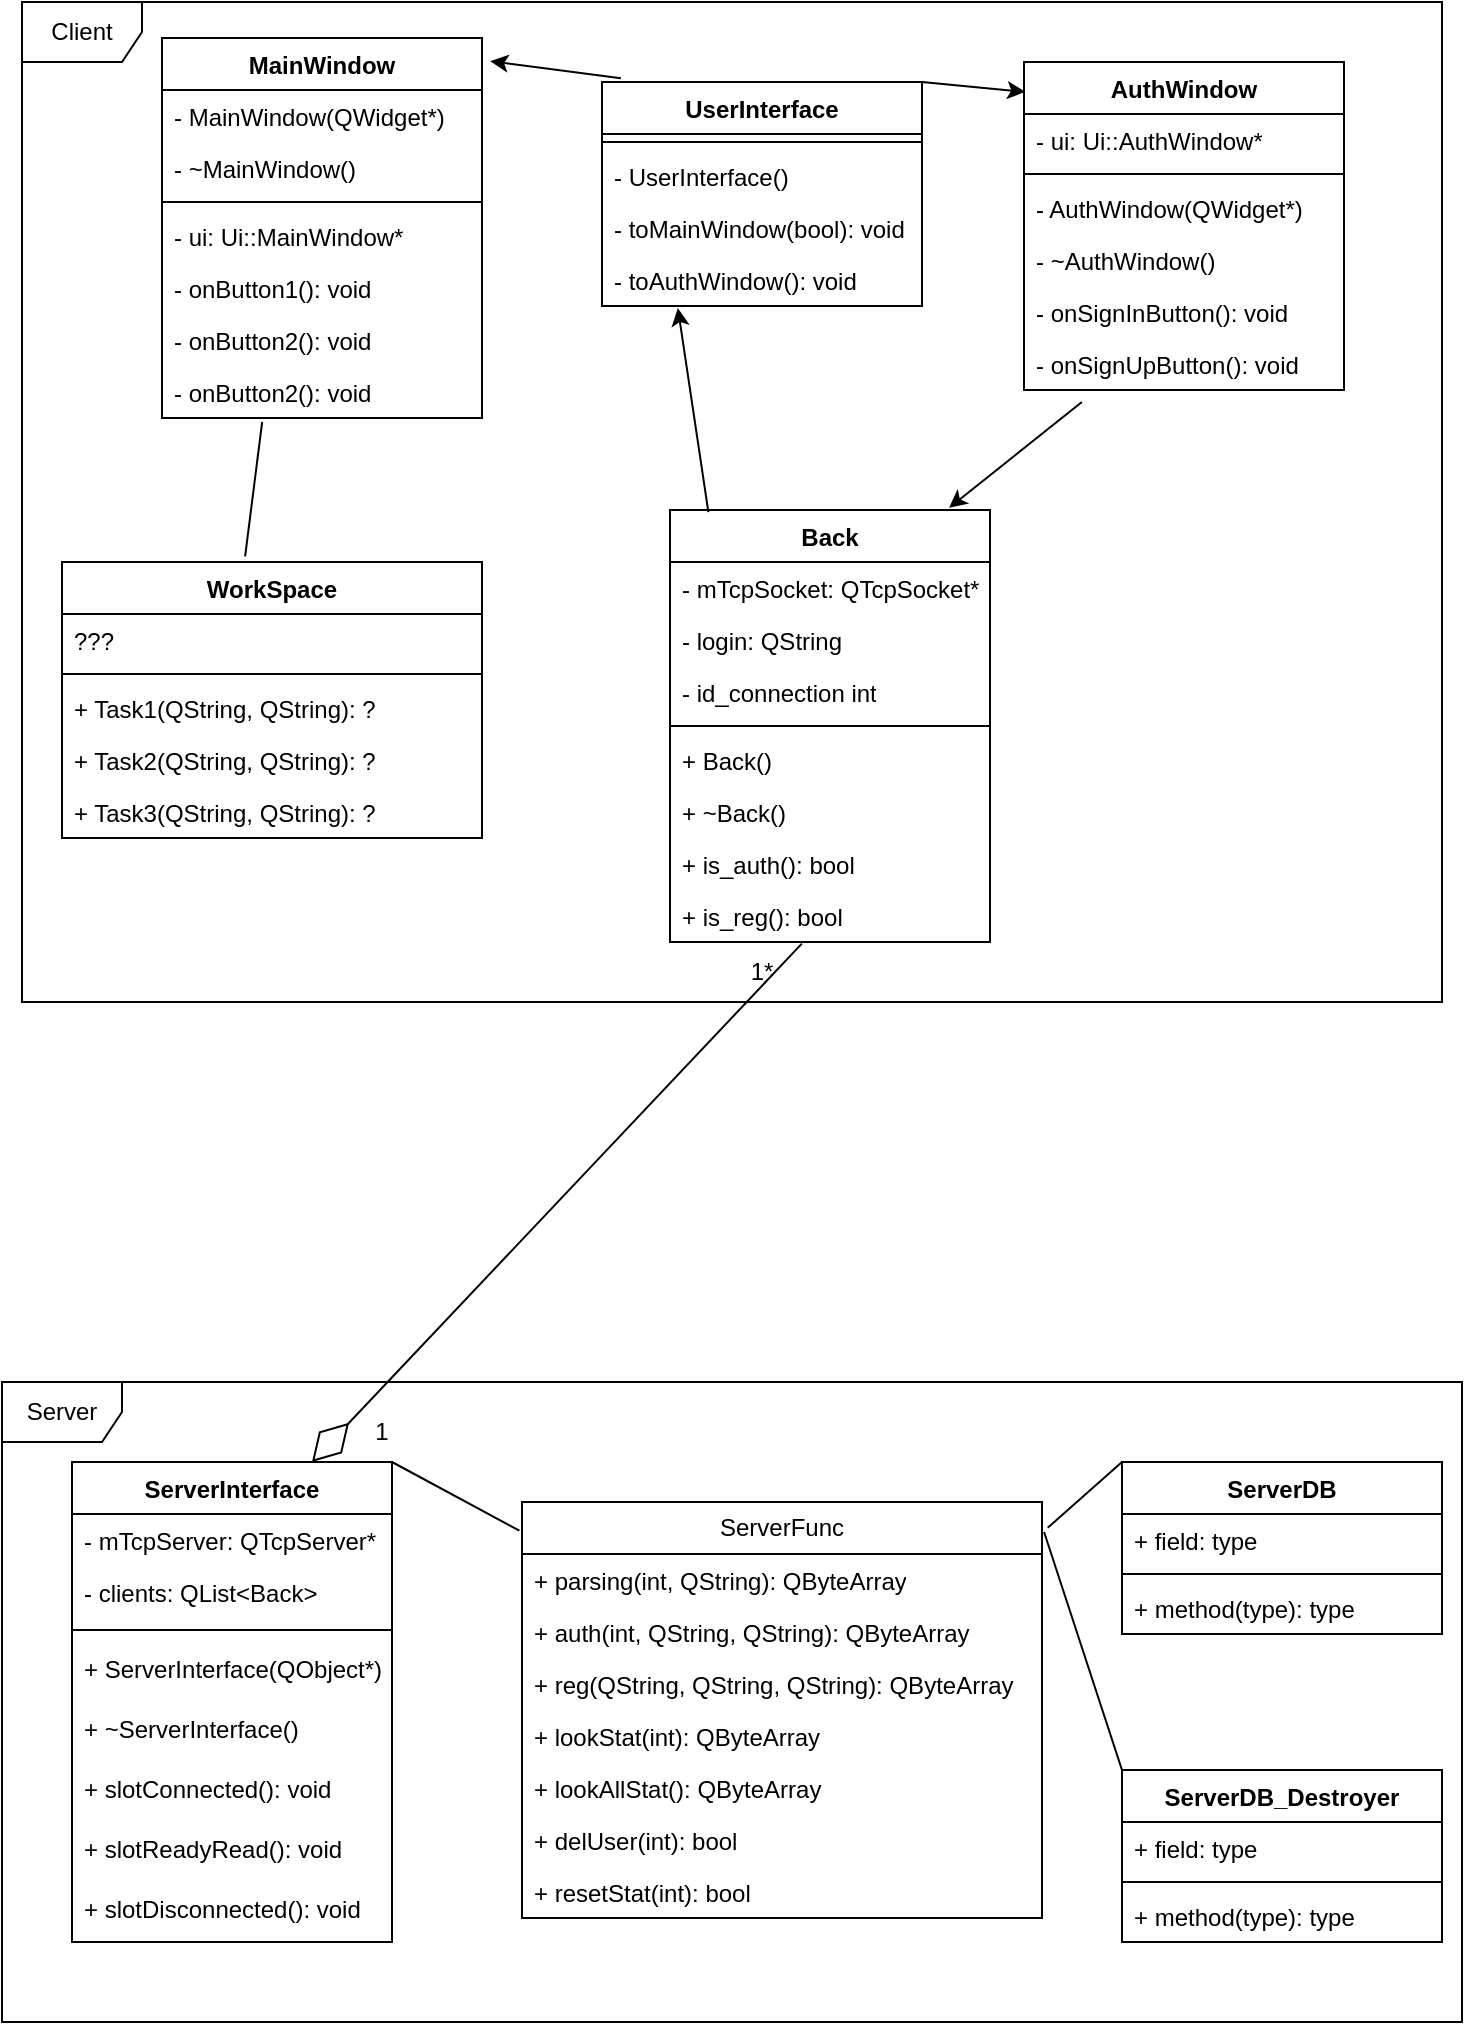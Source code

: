 <mxfile version="23.1.5" type="github">
  <diagram id="C5RBs43oDa-KdzZeNtuy" name="Page-1">
    <mxGraphModel dx="1000" dy="568" grid="1" gridSize="10" guides="1" tooltips="1" connect="1" arrows="1" fold="1" page="1" pageScale="1" pageWidth="827" pageHeight="1169" math="0" shadow="0">
      <root>
        <mxCell id="WIyWlLk6GJQsqaUBKTNV-0" />
        <mxCell id="WIyWlLk6GJQsqaUBKTNV-1" parent="WIyWlLk6GJQsqaUBKTNV-0" />
        <mxCell id="B2ChFGwlkZ_ZF7nDtzOT-5" value="Client" style="shape=umlFrame;whiteSpace=wrap;html=1;pointerEvents=0;" vertex="1" parent="WIyWlLk6GJQsqaUBKTNV-1">
          <mxGeometry x="90" y="10" width="710" height="500" as="geometry" />
        </mxCell>
        <mxCell id="B2ChFGwlkZ_ZF7nDtzOT-6" value="UserInterface" style="swimlane;fontStyle=1;align=center;verticalAlign=top;childLayout=stackLayout;horizontal=1;startSize=26;horizontalStack=0;resizeParent=1;resizeParentMax=0;resizeLast=0;collapsible=1;marginBottom=0;whiteSpace=wrap;html=1;" vertex="1" parent="WIyWlLk6GJQsqaUBKTNV-1">
          <mxGeometry x="380" y="50" width="160" height="112" as="geometry" />
        </mxCell>
        <mxCell id="B2ChFGwlkZ_ZF7nDtzOT-8" value="" style="line;strokeWidth=1;fillColor=none;align=left;verticalAlign=middle;spacingTop=-1;spacingLeft=3;spacingRight=3;rotatable=0;labelPosition=right;points=[];portConstraint=eastwest;strokeColor=inherit;" vertex="1" parent="B2ChFGwlkZ_ZF7nDtzOT-6">
          <mxGeometry y="26" width="160" height="8" as="geometry" />
        </mxCell>
        <mxCell id="B2ChFGwlkZ_ZF7nDtzOT-9" value="- UserInterface()" style="text;strokeColor=none;fillColor=none;align=left;verticalAlign=top;spacingLeft=4;spacingRight=4;overflow=hidden;rotatable=0;points=[[0,0.5],[1,0.5]];portConstraint=eastwest;whiteSpace=wrap;html=1;" vertex="1" parent="B2ChFGwlkZ_ZF7nDtzOT-6">
          <mxGeometry y="34" width="160" height="26" as="geometry" />
        </mxCell>
        <mxCell id="B2ChFGwlkZ_ZF7nDtzOT-70" value="- toMainWindow(bool): void" style="text;strokeColor=none;fillColor=none;align=left;verticalAlign=top;spacingLeft=4;spacingRight=4;overflow=hidden;rotatable=0;points=[[0,0.5],[1,0.5]];portConstraint=eastwest;whiteSpace=wrap;html=1;" vertex="1" parent="B2ChFGwlkZ_ZF7nDtzOT-6">
          <mxGeometry y="60" width="160" height="26" as="geometry" />
        </mxCell>
        <mxCell id="B2ChFGwlkZ_ZF7nDtzOT-71" value="- toAuthWindow(): void" style="text;strokeColor=none;fillColor=none;align=left;verticalAlign=top;spacingLeft=4;spacingRight=4;overflow=hidden;rotatable=0;points=[[0,0.5],[1,0.5]];portConstraint=eastwest;whiteSpace=wrap;html=1;" vertex="1" parent="B2ChFGwlkZ_ZF7nDtzOT-6">
          <mxGeometry y="86" width="160" height="26" as="geometry" />
        </mxCell>
        <mxCell id="B2ChFGwlkZ_ZF7nDtzOT-14" value="AuthWindow" style="swimlane;fontStyle=1;align=center;verticalAlign=top;childLayout=stackLayout;horizontal=1;startSize=26;horizontalStack=0;resizeParent=1;resizeParentMax=0;resizeLast=0;collapsible=1;marginBottom=0;whiteSpace=wrap;html=1;" vertex="1" parent="WIyWlLk6GJQsqaUBKTNV-1">
          <mxGeometry x="591" y="40" width="160" height="164" as="geometry" />
        </mxCell>
        <mxCell id="B2ChFGwlkZ_ZF7nDtzOT-17" value="- ui: Ui::AuthWindow*" style="text;strokeColor=none;fillColor=none;align=left;verticalAlign=top;spacingLeft=4;spacingRight=4;overflow=hidden;rotatable=0;points=[[0,0.5],[1,0.5]];portConstraint=eastwest;whiteSpace=wrap;html=1;" vertex="1" parent="B2ChFGwlkZ_ZF7nDtzOT-14">
          <mxGeometry y="26" width="160" height="26" as="geometry" />
        </mxCell>
        <mxCell id="B2ChFGwlkZ_ZF7nDtzOT-16" value="" style="line;strokeWidth=1;fillColor=none;align=left;verticalAlign=middle;spacingTop=-1;spacingLeft=3;spacingRight=3;rotatable=0;labelPosition=right;points=[];portConstraint=eastwest;strokeColor=inherit;" vertex="1" parent="B2ChFGwlkZ_ZF7nDtzOT-14">
          <mxGeometry y="52" width="160" height="8" as="geometry" />
        </mxCell>
        <mxCell id="B2ChFGwlkZ_ZF7nDtzOT-15" value="- AuthWindow(QWidget*)" style="text;strokeColor=none;fillColor=none;align=left;verticalAlign=top;spacingLeft=4;spacingRight=4;overflow=hidden;rotatable=0;points=[[0,0.5],[1,0.5]];portConstraint=eastwest;whiteSpace=wrap;html=1;" vertex="1" parent="B2ChFGwlkZ_ZF7nDtzOT-14">
          <mxGeometry y="60" width="160" height="26" as="geometry" />
        </mxCell>
        <mxCell id="B2ChFGwlkZ_ZF7nDtzOT-58" value="- ~AuthWindow()" style="text;strokeColor=none;fillColor=none;align=left;verticalAlign=top;spacingLeft=4;spacingRight=4;overflow=hidden;rotatable=0;points=[[0,0.5],[1,0.5]];portConstraint=eastwest;whiteSpace=wrap;html=1;" vertex="1" parent="B2ChFGwlkZ_ZF7nDtzOT-14">
          <mxGeometry y="86" width="160" height="26" as="geometry" />
        </mxCell>
        <mxCell id="B2ChFGwlkZ_ZF7nDtzOT-64" value="- onSignInButton(): void" style="text;strokeColor=none;fillColor=none;align=left;verticalAlign=top;spacingLeft=4;spacingRight=4;overflow=hidden;rotatable=0;points=[[0,0.5],[1,0.5]];portConstraint=eastwest;whiteSpace=wrap;html=1;" vertex="1" parent="B2ChFGwlkZ_ZF7nDtzOT-14">
          <mxGeometry y="112" width="160" height="26" as="geometry" />
        </mxCell>
        <mxCell id="B2ChFGwlkZ_ZF7nDtzOT-65" value="- onSignUpButton(): void" style="text;strokeColor=none;fillColor=none;align=left;verticalAlign=top;spacingLeft=4;spacingRight=4;overflow=hidden;rotatable=0;points=[[0,0.5],[1,0.5]];portConstraint=eastwest;whiteSpace=wrap;html=1;" vertex="1" parent="B2ChFGwlkZ_ZF7nDtzOT-14">
          <mxGeometry y="138" width="160" height="26" as="geometry" />
        </mxCell>
        <mxCell id="B2ChFGwlkZ_ZF7nDtzOT-18" value="Back" style="swimlane;fontStyle=1;align=center;verticalAlign=top;childLayout=stackLayout;horizontal=1;startSize=26;horizontalStack=0;resizeParent=1;resizeParentMax=0;resizeLast=0;collapsible=1;marginBottom=0;whiteSpace=wrap;html=1;" vertex="1" parent="WIyWlLk6GJQsqaUBKTNV-1">
          <mxGeometry x="414" y="264" width="160" height="216" as="geometry" />
        </mxCell>
        <mxCell id="B2ChFGwlkZ_ZF7nDtzOT-19" value="- mTcpSocket: QTcpSocket*" style="text;strokeColor=none;fillColor=none;align=left;verticalAlign=top;spacingLeft=4;spacingRight=4;overflow=hidden;rotatable=0;points=[[0,0.5],[1,0.5]];portConstraint=eastwest;whiteSpace=wrap;html=1;" vertex="1" parent="B2ChFGwlkZ_ZF7nDtzOT-18">
          <mxGeometry y="26" width="160" height="26" as="geometry" />
        </mxCell>
        <mxCell id="B2ChFGwlkZ_ZF7nDtzOT-72" value="- login: QString" style="text;strokeColor=none;fillColor=none;align=left;verticalAlign=top;spacingLeft=4;spacingRight=4;overflow=hidden;rotatable=0;points=[[0,0.5],[1,0.5]];portConstraint=eastwest;whiteSpace=wrap;html=1;" vertex="1" parent="B2ChFGwlkZ_ZF7nDtzOT-18">
          <mxGeometry y="52" width="160" height="26" as="geometry" />
        </mxCell>
        <mxCell id="B2ChFGwlkZ_ZF7nDtzOT-73" value="- id_connection int" style="text;strokeColor=none;fillColor=none;align=left;verticalAlign=top;spacingLeft=4;spacingRight=4;overflow=hidden;rotatable=0;points=[[0,0.5],[1,0.5]];portConstraint=eastwest;whiteSpace=wrap;html=1;" vertex="1" parent="B2ChFGwlkZ_ZF7nDtzOT-18">
          <mxGeometry y="78" width="160" height="26" as="geometry" />
        </mxCell>
        <mxCell id="B2ChFGwlkZ_ZF7nDtzOT-20" value="" style="line;strokeWidth=1;fillColor=none;align=left;verticalAlign=middle;spacingTop=-1;spacingLeft=3;spacingRight=3;rotatable=0;labelPosition=right;points=[];portConstraint=eastwest;strokeColor=inherit;" vertex="1" parent="B2ChFGwlkZ_ZF7nDtzOT-18">
          <mxGeometry y="104" width="160" height="8" as="geometry" />
        </mxCell>
        <mxCell id="B2ChFGwlkZ_ZF7nDtzOT-21" value="+ Back()" style="text;strokeColor=none;fillColor=none;align=left;verticalAlign=top;spacingLeft=4;spacingRight=4;overflow=hidden;rotatable=0;points=[[0,0.5],[1,0.5]];portConstraint=eastwest;whiteSpace=wrap;html=1;" vertex="1" parent="B2ChFGwlkZ_ZF7nDtzOT-18">
          <mxGeometry y="112" width="160" height="26" as="geometry" />
        </mxCell>
        <mxCell id="B2ChFGwlkZ_ZF7nDtzOT-74" value="+ ~Back()" style="text;strokeColor=none;fillColor=none;align=left;verticalAlign=top;spacingLeft=4;spacingRight=4;overflow=hidden;rotatable=0;points=[[0,0.5],[1,0.5]];portConstraint=eastwest;whiteSpace=wrap;html=1;" vertex="1" parent="B2ChFGwlkZ_ZF7nDtzOT-18">
          <mxGeometry y="138" width="160" height="26" as="geometry" />
        </mxCell>
        <mxCell id="B2ChFGwlkZ_ZF7nDtzOT-75" value="+ is_auth(): bool" style="text;strokeColor=none;fillColor=none;align=left;verticalAlign=top;spacingLeft=4;spacingRight=4;overflow=hidden;rotatable=0;points=[[0,0.5],[1,0.5]];portConstraint=eastwest;whiteSpace=wrap;html=1;" vertex="1" parent="B2ChFGwlkZ_ZF7nDtzOT-18">
          <mxGeometry y="164" width="160" height="26" as="geometry" />
        </mxCell>
        <mxCell id="B2ChFGwlkZ_ZF7nDtzOT-76" value="+ is_reg(): bool" style="text;strokeColor=none;fillColor=none;align=left;verticalAlign=top;spacingLeft=4;spacingRight=4;overflow=hidden;rotatable=0;points=[[0,0.5],[1,0.5]];portConstraint=eastwest;whiteSpace=wrap;html=1;" vertex="1" parent="B2ChFGwlkZ_ZF7nDtzOT-18">
          <mxGeometry y="190" width="160" height="26" as="geometry" />
        </mxCell>
        <mxCell id="B2ChFGwlkZ_ZF7nDtzOT-22" value="WorkSpace" style="swimlane;fontStyle=1;align=center;verticalAlign=top;childLayout=stackLayout;horizontal=1;startSize=26;horizontalStack=0;resizeParent=1;resizeParentMax=0;resizeLast=0;collapsible=1;marginBottom=0;whiteSpace=wrap;html=1;" vertex="1" parent="WIyWlLk6GJQsqaUBKTNV-1">
          <mxGeometry x="110" y="290" width="210" height="138" as="geometry" />
        </mxCell>
        <mxCell id="B2ChFGwlkZ_ZF7nDtzOT-23" value="???" style="text;strokeColor=none;fillColor=none;align=left;verticalAlign=top;spacingLeft=4;spacingRight=4;overflow=hidden;rotatable=0;points=[[0,0.5],[1,0.5]];portConstraint=eastwest;whiteSpace=wrap;html=1;" vertex="1" parent="B2ChFGwlkZ_ZF7nDtzOT-22">
          <mxGeometry y="26" width="210" height="26" as="geometry" />
        </mxCell>
        <mxCell id="B2ChFGwlkZ_ZF7nDtzOT-24" value="" style="line;strokeWidth=1;fillColor=none;align=left;verticalAlign=middle;spacingTop=-1;spacingLeft=3;spacingRight=3;rotatable=0;labelPosition=right;points=[];portConstraint=eastwest;strokeColor=inherit;" vertex="1" parent="B2ChFGwlkZ_ZF7nDtzOT-22">
          <mxGeometry y="52" width="210" height="8" as="geometry" />
        </mxCell>
        <mxCell id="B2ChFGwlkZ_ZF7nDtzOT-25" value="+ Task1(QString, QString): ?" style="text;strokeColor=none;fillColor=none;align=left;verticalAlign=top;spacingLeft=4;spacingRight=4;overflow=hidden;rotatable=0;points=[[0,0.5],[1,0.5]];portConstraint=eastwest;whiteSpace=wrap;html=1;" vertex="1" parent="B2ChFGwlkZ_ZF7nDtzOT-22">
          <mxGeometry y="60" width="210" height="26" as="geometry" />
        </mxCell>
        <mxCell id="B2ChFGwlkZ_ZF7nDtzOT-77" value="+ Task2(QString, QString): ?" style="text;strokeColor=none;fillColor=none;align=left;verticalAlign=top;spacingLeft=4;spacingRight=4;overflow=hidden;rotatable=0;points=[[0,0.5],[1,0.5]];portConstraint=eastwest;whiteSpace=wrap;html=1;" vertex="1" parent="B2ChFGwlkZ_ZF7nDtzOT-22">
          <mxGeometry y="86" width="210" height="26" as="geometry" />
        </mxCell>
        <mxCell id="B2ChFGwlkZ_ZF7nDtzOT-78" value="+ Task3(QString, QString): ?" style="text;strokeColor=none;fillColor=none;align=left;verticalAlign=top;spacingLeft=4;spacingRight=4;overflow=hidden;rotatable=0;points=[[0,0.5],[1,0.5]];portConstraint=eastwest;whiteSpace=wrap;html=1;" vertex="1" parent="B2ChFGwlkZ_ZF7nDtzOT-22">
          <mxGeometry y="112" width="210" height="26" as="geometry" />
        </mxCell>
        <mxCell id="B2ChFGwlkZ_ZF7nDtzOT-30" value="ServerInterface" style="swimlane;fontStyle=1;align=center;verticalAlign=top;childLayout=stackLayout;horizontal=1;startSize=26;horizontalStack=0;resizeParent=1;resizeParentMax=0;resizeLast=0;collapsible=1;marginBottom=0;whiteSpace=wrap;html=1;" vertex="1" parent="WIyWlLk6GJQsqaUBKTNV-1">
          <mxGeometry x="115" y="740" width="160" height="240" as="geometry" />
        </mxCell>
        <mxCell id="B2ChFGwlkZ_ZF7nDtzOT-31" value="- mTcpServer: QTcpServer*" style="text;strokeColor=none;fillColor=none;align=left;verticalAlign=top;spacingLeft=4;spacingRight=4;overflow=hidden;rotatable=0;points=[[0,0.5],[1,0.5]];portConstraint=eastwest;whiteSpace=wrap;html=1;" vertex="1" parent="B2ChFGwlkZ_ZF7nDtzOT-30">
          <mxGeometry y="26" width="160" height="26" as="geometry" />
        </mxCell>
        <mxCell id="B2ChFGwlkZ_ZF7nDtzOT-34" value="- clients: QList&amp;lt;Back&amp;gt;" style="text;strokeColor=none;fillColor=none;align=left;verticalAlign=top;spacingLeft=4;spacingRight=4;overflow=hidden;rotatable=0;points=[[0,0.5],[1,0.5]];portConstraint=eastwest;whiteSpace=wrap;html=1;" vertex="1" parent="B2ChFGwlkZ_ZF7nDtzOT-30">
          <mxGeometry y="52" width="160" height="26" as="geometry" />
        </mxCell>
        <mxCell id="B2ChFGwlkZ_ZF7nDtzOT-32" value="" style="line;strokeWidth=1;fillColor=none;align=left;verticalAlign=middle;spacingTop=-1;spacingLeft=3;spacingRight=3;rotatable=0;labelPosition=right;points=[];portConstraint=eastwest;strokeColor=inherit;" vertex="1" parent="B2ChFGwlkZ_ZF7nDtzOT-30">
          <mxGeometry y="78" width="160" height="12" as="geometry" />
        </mxCell>
        <mxCell id="B2ChFGwlkZ_ZF7nDtzOT-33" value="+ ServerInterface(QObject*)" style="text;strokeColor=none;fillColor=none;align=left;verticalAlign=top;spacingLeft=4;spacingRight=4;overflow=hidden;rotatable=0;points=[[0,0.5],[1,0.5]];portConstraint=eastwest;whiteSpace=wrap;html=1;" vertex="1" parent="B2ChFGwlkZ_ZF7nDtzOT-30">
          <mxGeometry y="90" width="160" height="30" as="geometry" />
        </mxCell>
        <mxCell id="B2ChFGwlkZ_ZF7nDtzOT-35" value="+ ~ServerInterface()" style="text;strokeColor=none;fillColor=none;align=left;verticalAlign=top;spacingLeft=4;spacingRight=4;overflow=hidden;rotatable=0;points=[[0,0.5],[1,0.5]];portConstraint=eastwest;whiteSpace=wrap;html=1;" vertex="1" parent="B2ChFGwlkZ_ZF7nDtzOT-30">
          <mxGeometry y="120" width="160" height="30" as="geometry" />
        </mxCell>
        <mxCell id="B2ChFGwlkZ_ZF7nDtzOT-36" value="+ slotConnected(): void" style="text;strokeColor=none;fillColor=none;align=left;verticalAlign=top;spacingLeft=4;spacingRight=4;overflow=hidden;rotatable=0;points=[[0,0.5],[1,0.5]];portConstraint=eastwest;whiteSpace=wrap;html=1;" vertex="1" parent="B2ChFGwlkZ_ZF7nDtzOT-30">
          <mxGeometry y="150" width="160" height="30" as="geometry" />
        </mxCell>
        <mxCell id="B2ChFGwlkZ_ZF7nDtzOT-38" value="+ slotReadyRead(): void" style="text;strokeColor=none;fillColor=none;align=left;verticalAlign=top;spacingLeft=4;spacingRight=4;overflow=hidden;rotatable=0;points=[[0,0.5],[1,0.5]];portConstraint=eastwest;whiteSpace=wrap;html=1;" vertex="1" parent="B2ChFGwlkZ_ZF7nDtzOT-30">
          <mxGeometry y="180" width="160" height="30" as="geometry" />
        </mxCell>
        <mxCell id="B2ChFGwlkZ_ZF7nDtzOT-39" value="+ slotDisconnected(): void" style="text;strokeColor=none;fillColor=none;align=left;verticalAlign=top;spacingLeft=4;spacingRight=4;overflow=hidden;rotatable=0;points=[[0,0.5],[1,0.5]];portConstraint=eastwest;whiteSpace=wrap;html=1;" vertex="1" parent="B2ChFGwlkZ_ZF7nDtzOT-30">
          <mxGeometry y="210" width="160" height="30" as="geometry" />
        </mxCell>
        <mxCell id="B2ChFGwlkZ_ZF7nDtzOT-40" value="ServerFunc" style="swimlane;fontStyle=0;childLayout=stackLayout;horizontal=1;startSize=26;fillColor=none;horizontalStack=0;resizeParent=1;resizeParentMax=0;resizeLast=0;collapsible=1;marginBottom=0;whiteSpace=wrap;html=1;" vertex="1" parent="WIyWlLk6GJQsqaUBKTNV-1">
          <mxGeometry x="340" y="760" width="260" height="208" as="geometry" />
        </mxCell>
        <mxCell id="B2ChFGwlkZ_ZF7nDtzOT-41" value="+ parsing(int, QString): QByteArray" style="text;strokeColor=none;fillColor=none;align=left;verticalAlign=top;spacingLeft=4;spacingRight=4;overflow=hidden;rotatable=0;points=[[0,0.5],[1,0.5]];portConstraint=eastwest;whiteSpace=wrap;html=1;" vertex="1" parent="B2ChFGwlkZ_ZF7nDtzOT-40">
          <mxGeometry y="26" width="260" height="26" as="geometry" />
        </mxCell>
        <mxCell id="B2ChFGwlkZ_ZF7nDtzOT-42" value="+ auth(int, QString, QString): QByteArray" style="text;strokeColor=none;fillColor=none;align=left;verticalAlign=top;spacingLeft=4;spacingRight=4;overflow=hidden;rotatable=0;points=[[0,0.5],[1,0.5]];portConstraint=eastwest;whiteSpace=wrap;html=1;" vertex="1" parent="B2ChFGwlkZ_ZF7nDtzOT-40">
          <mxGeometry y="52" width="260" height="26" as="geometry" />
        </mxCell>
        <mxCell id="B2ChFGwlkZ_ZF7nDtzOT-43" value="+ reg(QString, QString, QString): QByteArray" style="text;strokeColor=none;fillColor=none;align=left;verticalAlign=top;spacingLeft=4;spacingRight=4;overflow=hidden;rotatable=0;points=[[0,0.5],[1,0.5]];portConstraint=eastwest;whiteSpace=wrap;html=1;" vertex="1" parent="B2ChFGwlkZ_ZF7nDtzOT-40">
          <mxGeometry y="78" width="260" height="26" as="geometry" />
        </mxCell>
        <mxCell id="B2ChFGwlkZ_ZF7nDtzOT-44" value="+ lookStat(int): QByteArray" style="text;strokeColor=none;fillColor=none;align=left;verticalAlign=top;spacingLeft=4;spacingRight=4;overflow=hidden;rotatable=0;points=[[0,0.5],[1,0.5]];portConstraint=eastwest;whiteSpace=wrap;html=1;" vertex="1" parent="B2ChFGwlkZ_ZF7nDtzOT-40">
          <mxGeometry y="104" width="260" height="26" as="geometry" />
        </mxCell>
        <mxCell id="B2ChFGwlkZ_ZF7nDtzOT-45" value="+ lookAllStat(): QByteArray" style="text;strokeColor=none;fillColor=none;align=left;verticalAlign=top;spacingLeft=4;spacingRight=4;overflow=hidden;rotatable=0;points=[[0,0.5],[1,0.5]];portConstraint=eastwest;whiteSpace=wrap;html=1;" vertex="1" parent="B2ChFGwlkZ_ZF7nDtzOT-40">
          <mxGeometry y="130" width="260" height="26" as="geometry" />
        </mxCell>
        <mxCell id="B2ChFGwlkZ_ZF7nDtzOT-46" value="+ delUser(int): bool" style="text;strokeColor=none;fillColor=none;align=left;verticalAlign=top;spacingLeft=4;spacingRight=4;overflow=hidden;rotatable=0;points=[[0,0.5],[1,0.5]];portConstraint=eastwest;whiteSpace=wrap;html=1;" vertex="1" parent="B2ChFGwlkZ_ZF7nDtzOT-40">
          <mxGeometry y="156" width="260" height="26" as="geometry" />
        </mxCell>
        <mxCell id="B2ChFGwlkZ_ZF7nDtzOT-47" value="+ resetStat(int): bool" style="text;strokeColor=none;fillColor=none;align=left;verticalAlign=top;spacingLeft=4;spacingRight=4;overflow=hidden;rotatable=0;points=[[0,0.5],[1,0.5]];portConstraint=eastwest;whiteSpace=wrap;html=1;" vertex="1" parent="B2ChFGwlkZ_ZF7nDtzOT-40">
          <mxGeometry y="182" width="260" height="26" as="geometry" />
        </mxCell>
        <mxCell id="B2ChFGwlkZ_ZF7nDtzOT-48" value="ServerDB" style="swimlane;fontStyle=1;align=center;verticalAlign=top;childLayout=stackLayout;horizontal=1;startSize=26;horizontalStack=0;resizeParent=1;resizeParentMax=0;resizeLast=0;collapsible=1;marginBottom=0;whiteSpace=wrap;html=1;" vertex="1" parent="WIyWlLk6GJQsqaUBKTNV-1">
          <mxGeometry x="640" y="740" width="160" height="86" as="geometry" />
        </mxCell>
        <mxCell id="B2ChFGwlkZ_ZF7nDtzOT-49" value="+ field: type" style="text;strokeColor=none;fillColor=none;align=left;verticalAlign=top;spacingLeft=4;spacingRight=4;overflow=hidden;rotatable=0;points=[[0,0.5],[1,0.5]];portConstraint=eastwest;whiteSpace=wrap;html=1;" vertex="1" parent="B2ChFGwlkZ_ZF7nDtzOT-48">
          <mxGeometry y="26" width="160" height="26" as="geometry" />
        </mxCell>
        <mxCell id="B2ChFGwlkZ_ZF7nDtzOT-50" value="" style="line;strokeWidth=1;fillColor=none;align=left;verticalAlign=middle;spacingTop=-1;spacingLeft=3;spacingRight=3;rotatable=0;labelPosition=right;points=[];portConstraint=eastwest;strokeColor=inherit;" vertex="1" parent="B2ChFGwlkZ_ZF7nDtzOT-48">
          <mxGeometry y="52" width="160" height="8" as="geometry" />
        </mxCell>
        <mxCell id="B2ChFGwlkZ_ZF7nDtzOT-51" value="+ method(type): type" style="text;strokeColor=none;fillColor=none;align=left;verticalAlign=top;spacingLeft=4;spacingRight=4;overflow=hidden;rotatable=0;points=[[0,0.5],[1,0.5]];portConstraint=eastwest;whiteSpace=wrap;html=1;" vertex="1" parent="B2ChFGwlkZ_ZF7nDtzOT-48">
          <mxGeometry y="60" width="160" height="26" as="geometry" />
        </mxCell>
        <mxCell id="B2ChFGwlkZ_ZF7nDtzOT-52" value="ServerDB_Destroyer" style="swimlane;fontStyle=1;align=center;verticalAlign=top;childLayout=stackLayout;horizontal=1;startSize=26;horizontalStack=0;resizeParent=1;resizeParentMax=0;resizeLast=0;collapsible=1;marginBottom=0;whiteSpace=wrap;html=1;" vertex="1" parent="WIyWlLk6GJQsqaUBKTNV-1">
          <mxGeometry x="640" y="894" width="160" height="86" as="geometry" />
        </mxCell>
        <mxCell id="B2ChFGwlkZ_ZF7nDtzOT-53" value="+ field: type" style="text;strokeColor=none;fillColor=none;align=left;verticalAlign=top;spacingLeft=4;spacingRight=4;overflow=hidden;rotatable=0;points=[[0,0.5],[1,0.5]];portConstraint=eastwest;whiteSpace=wrap;html=1;" vertex="1" parent="B2ChFGwlkZ_ZF7nDtzOT-52">
          <mxGeometry y="26" width="160" height="26" as="geometry" />
        </mxCell>
        <mxCell id="B2ChFGwlkZ_ZF7nDtzOT-54" value="" style="line;strokeWidth=1;fillColor=none;align=left;verticalAlign=middle;spacingTop=-1;spacingLeft=3;spacingRight=3;rotatable=0;labelPosition=right;points=[];portConstraint=eastwest;strokeColor=inherit;" vertex="1" parent="B2ChFGwlkZ_ZF7nDtzOT-52">
          <mxGeometry y="52" width="160" height="8" as="geometry" />
        </mxCell>
        <mxCell id="B2ChFGwlkZ_ZF7nDtzOT-55" value="+ method(type): type" style="text;strokeColor=none;fillColor=none;align=left;verticalAlign=top;spacingLeft=4;spacingRight=4;overflow=hidden;rotatable=0;points=[[0,0.5],[1,0.5]];portConstraint=eastwest;whiteSpace=wrap;html=1;" vertex="1" parent="B2ChFGwlkZ_ZF7nDtzOT-52">
          <mxGeometry y="60" width="160" height="26" as="geometry" />
        </mxCell>
        <mxCell id="B2ChFGwlkZ_ZF7nDtzOT-57" value="Server" style="shape=umlFrame;whiteSpace=wrap;html=1;pointerEvents=0;" vertex="1" parent="WIyWlLk6GJQsqaUBKTNV-1">
          <mxGeometry x="80" y="700" width="730" height="320" as="geometry" />
        </mxCell>
        <mxCell id="B2ChFGwlkZ_ZF7nDtzOT-59" value="MainWindow" style="swimlane;fontStyle=1;align=center;verticalAlign=top;childLayout=stackLayout;horizontal=1;startSize=26;horizontalStack=0;resizeParent=1;resizeParentMax=0;resizeLast=0;collapsible=1;marginBottom=0;whiteSpace=wrap;html=1;" vertex="1" parent="WIyWlLk6GJQsqaUBKTNV-1">
          <mxGeometry x="160" y="28" width="160" height="190" as="geometry" />
        </mxCell>
        <mxCell id="B2ChFGwlkZ_ZF7nDtzOT-60" value="- MainWindow(QWidget*)" style="text;strokeColor=none;fillColor=none;align=left;verticalAlign=top;spacingLeft=4;spacingRight=4;overflow=hidden;rotatable=0;points=[[0,0.5],[1,0.5]];portConstraint=eastwest;whiteSpace=wrap;html=1;" vertex="1" parent="B2ChFGwlkZ_ZF7nDtzOT-59">
          <mxGeometry y="26" width="160" height="26" as="geometry" />
        </mxCell>
        <mxCell id="B2ChFGwlkZ_ZF7nDtzOT-61" value="- ~MainWindow()" style="text;strokeColor=none;fillColor=none;align=left;verticalAlign=top;spacingLeft=4;spacingRight=4;overflow=hidden;rotatable=0;points=[[0,0.5],[1,0.5]];portConstraint=eastwest;whiteSpace=wrap;html=1;" vertex="1" parent="B2ChFGwlkZ_ZF7nDtzOT-59">
          <mxGeometry y="52" width="160" height="26" as="geometry" />
        </mxCell>
        <mxCell id="B2ChFGwlkZ_ZF7nDtzOT-62" value="" style="line;strokeWidth=1;fillColor=none;align=left;verticalAlign=middle;spacingTop=-1;spacingLeft=3;spacingRight=3;rotatable=0;labelPosition=right;points=[];portConstraint=eastwest;strokeColor=inherit;" vertex="1" parent="B2ChFGwlkZ_ZF7nDtzOT-59">
          <mxGeometry y="78" width="160" height="8" as="geometry" />
        </mxCell>
        <mxCell id="B2ChFGwlkZ_ZF7nDtzOT-63" value="- ui: Ui::MainWindow*" style="text;strokeColor=none;fillColor=none;align=left;verticalAlign=top;spacingLeft=4;spacingRight=4;overflow=hidden;rotatable=0;points=[[0,0.5],[1,0.5]];portConstraint=eastwest;whiteSpace=wrap;html=1;" vertex="1" parent="B2ChFGwlkZ_ZF7nDtzOT-59">
          <mxGeometry y="86" width="160" height="26" as="geometry" />
        </mxCell>
        <mxCell id="B2ChFGwlkZ_ZF7nDtzOT-67" value="- onButton1(): void" style="text;strokeColor=none;fillColor=none;align=left;verticalAlign=top;spacingLeft=4;spacingRight=4;overflow=hidden;rotatable=0;points=[[0,0.5],[1,0.5]];portConstraint=eastwest;whiteSpace=wrap;html=1;" vertex="1" parent="B2ChFGwlkZ_ZF7nDtzOT-59">
          <mxGeometry y="112" width="160" height="26" as="geometry" />
        </mxCell>
        <mxCell id="B2ChFGwlkZ_ZF7nDtzOT-68" value="- onButton2(): void" style="text;strokeColor=none;fillColor=none;align=left;verticalAlign=top;spacingLeft=4;spacingRight=4;overflow=hidden;rotatable=0;points=[[0,0.5],[1,0.5]];portConstraint=eastwest;whiteSpace=wrap;html=1;" vertex="1" parent="B2ChFGwlkZ_ZF7nDtzOT-59">
          <mxGeometry y="138" width="160" height="26" as="geometry" />
        </mxCell>
        <mxCell id="B2ChFGwlkZ_ZF7nDtzOT-69" value="- onButton2(): void" style="text;strokeColor=none;fillColor=none;align=left;verticalAlign=top;spacingLeft=4;spacingRight=4;overflow=hidden;rotatable=0;points=[[0,0.5],[1,0.5]];portConstraint=eastwest;whiteSpace=wrap;html=1;" vertex="1" parent="B2ChFGwlkZ_ZF7nDtzOT-59">
          <mxGeometry y="164" width="160" height="26" as="geometry" />
        </mxCell>
        <mxCell id="B2ChFGwlkZ_ZF7nDtzOT-80" value="" style="endArrow=none;html=1;rounded=0;entryX=0;entryY=0;entryDx=0;entryDy=0;exitX=1.004;exitY=0.072;exitDx=0;exitDy=0;exitPerimeter=0;" edge="1" parent="WIyWlLk6GJQsqaUBKTNV-1" source="B2ChFGwlkZ_ZF7nDtzOT-40" target="B2ChFGwlkZ_ZF7nDtzOT-52">
          <mxGeometry width="50" height="50" relative="1" as="geometry">
            <mxPoint x="590" y="1040" as="sourcePoint" />
            <mxPoint x="640" y="990" as="targetPoint" />
          </mxGeometry>
        </mxCell>
        <mxCell id="B2ChFGwlkZ_ZF7nDtzOT-81" value="" style="endArrow=none;html=1;rounded=0;exitX=1.011;exitY=0.062;exitDx=0;exitDy=0;entryX=0;entryY=0;entryDx=0;entryDy=0;exitPerimeter=0;" edge="1" parent="WIyWlLk6GJQsqaUBKTNV-1" source="B2ChFGwlkZ_ZF7nDtzOT-40" target="B2ChFGwlkZ_ZF7nDtzOT-48">
          <mxGeometry width="50" height="50" relative="1" as="geometry">
            <mxPoint x="565" y="877" as="sourcePoint" />
            <mxPoint x="630" y="912" as="targetPoint" />
          </mxGeometry>
        </mxCell>
        <mxCell id="B2ChFGwlkZ_ZF7nDtzOT-82" value="" style="endArrow=none;html=1;rounded=0;exitX=1;exitY=0;exitDx=0;exitDy=0;entryX=-0.005;entryY=0.069;entryDx=0;entryDy=0;entryPerimeter=0;" edge="1" parent="WIyWlLk6GJQsqaUBKTNV-1" source="B2ChFGwlkZ_ZF7nDtzOT-30" target="B2ChFGwlkZ_ZF7nDtzOT-40">
          <mxGeometry width="50" height="50" relative="1" as="geometry">
            <mxPoint x="310" y="970" as="sourcePoint" />
            <mxPoint x="360" y="920" as="targetPoint" />
          </mxGeometry>
        </mxCell>
        <mxCell id="B2ChFGwlkZ_ZF7nDtzOT-83" value="" style="endArrow=diamondThin;endFill=0;endSize=24;html=1;rounded=0;entryX=0.75;entryY=0;entryDx=0;entryDy=0;exitX=0.412;exitY=1.032;exitDx=0;exitDy=0;exitPerimeter=0;" edge="1" parent="WIyWlLk6GJQsqaUBKTNV-1" source="B2ChFGwlkZ_ZF7nDtzOT-76" target="B2ChFGwlkZ_ZF7nDtzOT-30">
          <mxGeometry width="160" relative="1" as="geometry">
            <mxPoint x="300" y="580" as="sourcePoint" />
            <mxPoint x="460" y="580" as="targetPoint" />
          </mxGeometry>
        </mxCell>
        <mxCell id="B2ChFGwlkZ_ZF7nDtzOT-84" value="1" style="text;html=1;align=center;verticalAlign=middle;whiteSpace=wrap;rounded=0;" vertex="1" parent="WIyWlLk6GJQsqaUBKTNV-1">
          <mxGeometry x="240" y="710" width="60" height="30" as="geometry" />
        </mxCell>
        <mxCell id="B2ChFGwlkZ_ZF7nDtzOT-85" value="1*" style="text;html=1;align=center;verticalAlign=middle;whiteSpace=wrap;rounded=0;" vertex="1" parent="WIyWlLk6GJQsqaUBKTNV-1">
          <mxGeometry x="430" y="480" width="60" height="30" as="geometry" />
        </mxCell>
        <mxCell id="B2ChFGwlkZ_ZF7nDtzOT-86" value="" style="endArrow=classic;html=1;rounded=0;exitX=0.059;exitY=-0.017;exitDx=0;exitDy=0;exitPerimeter=0;entryX=1.026;entryY=0.061;entryDx=0;entryDy=0;entryPerimeter=0;" edge="1" parent="WIyWlLk6GJQsqaUBKTNV-1" source="B2ChFGwlkZ_ZF7nDtzOT-6" target="B2ChFGwlkZ_ZF7nDtzOT-59">
          <mxGeometry width="50" height="50" relative="1" as="geometry">
            <mxPoint x="380" y="100" as="sourcePoint" />
            <mxPoint x="430" y="50" as="targetPoint" />
          </mxGeometry>
        </mxCell>
        <mxCell id="B2ChFGwlkZ_ZF7nDtzOT-87" value="" style="endArrow=classic;html=1;rounded=0;exitX=1;exitY=0;exitDx=0;exitDy=0;entryX=0.004;entryY=0.091;entryDx=0;entryDy=0;entryPerimeter=0;" edge="1" parent="WIyWlLk6GJQsqaUBKTNV-1" source="B2ChFGwlkZ_ZF7nDtzOT-6" target="B2ChFGwlkZ_ZF7nDtzOT-14">
          <mxGeometry width="50" height="50" relative="1" as="geometry">
            <mxPoint x="450" y="100" as="sourcePoint" />
            <mxPoint x="500" y="50" as="targetPoint" />
          </mxGeometry>
        </mxCell>
        <mxCell id="B2ChFGwlkZ_ZF7nDtzOT-89" value="" style="endArrow=classic;html=1;rounded=0;exitX=0.181;exitY=1.231;exitDx=0;exitDy=0;exitPerimeter=0;entryX=0.872;entryY=-0.005;entryDx=0;entryDy=0;entryPerimeter=0;" edge="1" parent="WIyWlLk6GJQsqaUBKTNV-1" source="B2ChFGwlkZ_ZF7nDtzOT-65" target="B2ChFGwlkZ_ZF7nDtzOT-18">
          <mxGeometry width="50" height="50" relative="1" as="geometry">
            <mxPoint x="610" y="340" as="sourcePoint" />
            <mxPoint x="660" y="290" as="targetPoint" />
          </mxGeometry>
        </mxCell>
        <mxCell id="B2ChFGwlkZ_ZF7nDtzOT-91" value="" style="endArrow=classic;html=1;rounded=0;exitX=0.12;exitY=0.005;exitDx=0;exitDy=0;exitPerimeter=0;entryX=0.237;entryY=1.04;entryDx=0;entryDy=0;entryPerimeter=0;" edge="1" parent="WIyWlLk6GJQsqaUBKTNV-1" source="B2ChFGwlkZ_ZF7nDtzOT-18" target="B2ChFGwlkZ_ZF7nDtzOT-71">
          <mxGeometry width="50" height="50" relative="1" as="geometry">
            <mxPoint x="360" y="250" as="sourcePoint" />
            <mxPoint x="410" y="200" as="targetPoint" />
          </mxGeometry>
        </mxCell>
        <mxCell id="B2ChFGwlkZ_ZF7nDtzOT-92" value="" style="endArrow=none;html=1;rounded=0;entryX=0.313;entryY=1.077;entryDx=0;entryDy=0;entryPerimeter=0;exitX=0.436;exitY=-0.02;exitDx=0;exitDy=0;exitPerimeter=0;" edge="1" parent="WIyWlLk6GJQsqaUBKTNV-1" source="B2ChFGwlkZ_ZF7nDtzOT-22" target="B2ChFGwlkZ_ZF7nDtzOT-69">
          <mxGeometry width="50" height="50" relative="1" as="geometry">
            <mxPoint x="100" y="290" as="sourcePoint" />
            <mxPoint x="150" y="240" as="targetPoint" />
          </mxGeometry>
        </mxCell>
      </root>
    </mxGraphModel>
  </diagram>
</mxfile>
